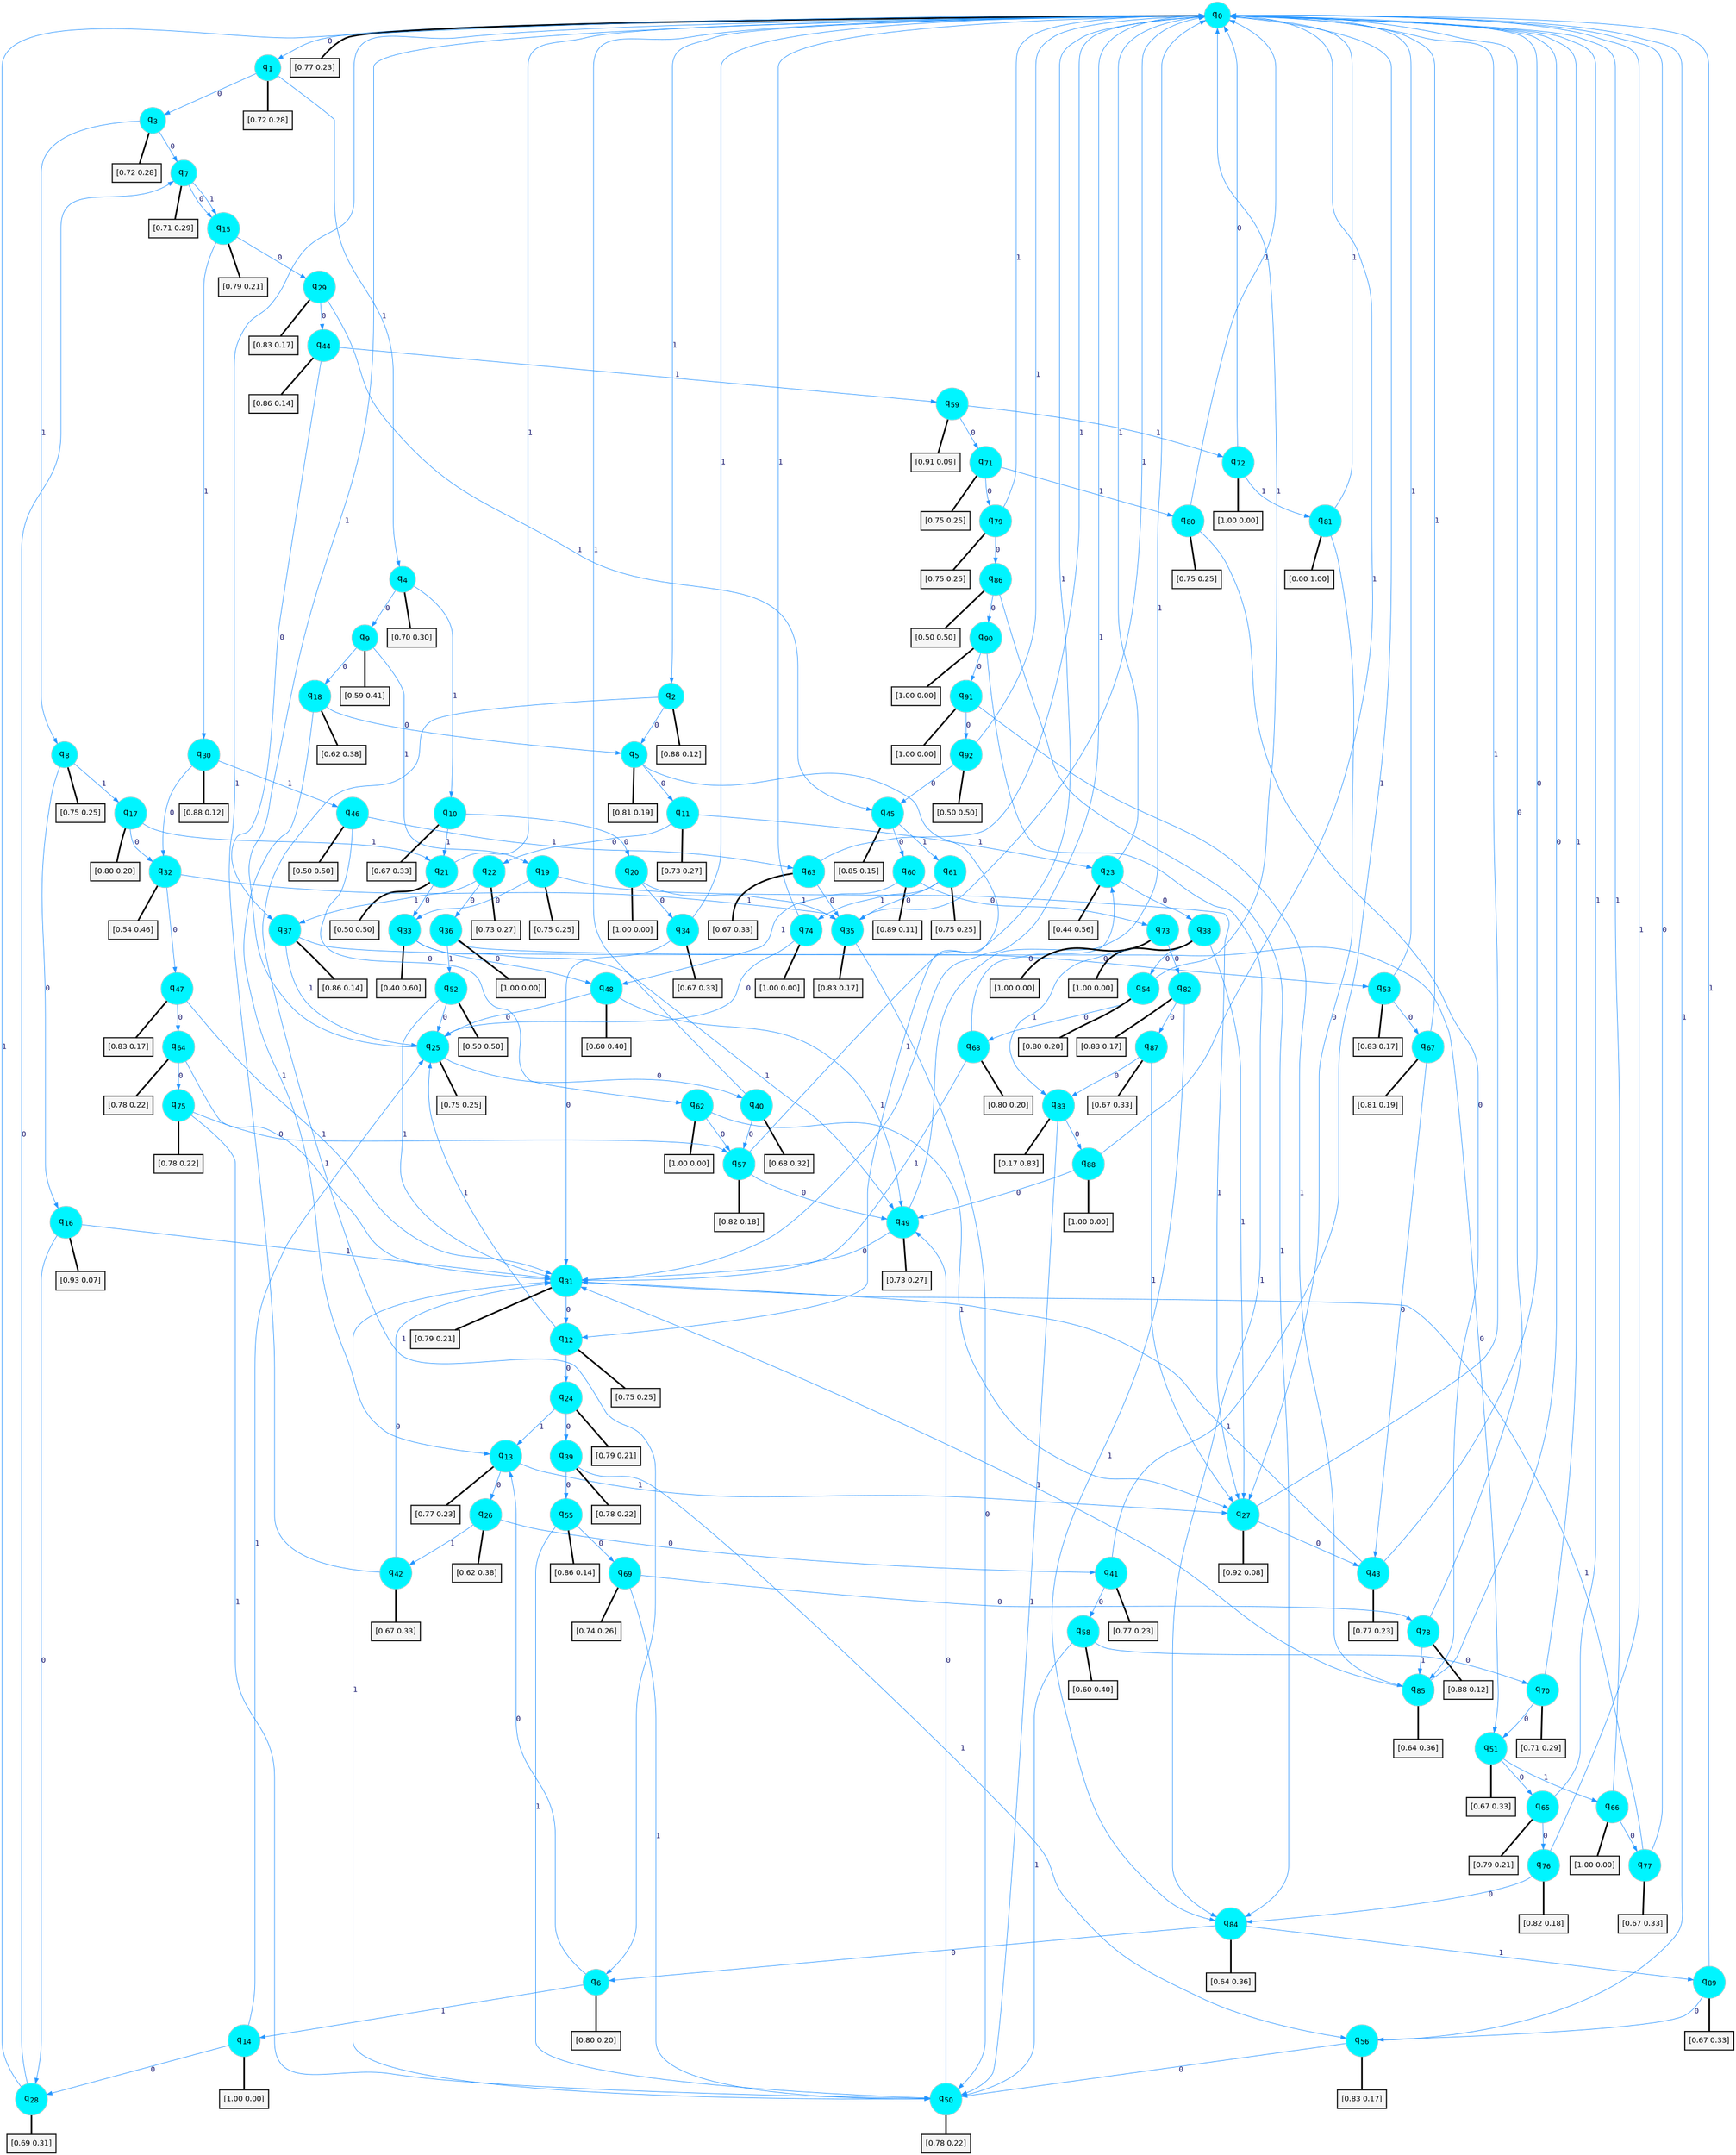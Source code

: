 digraph G {
graph [
bgcolor=transparent, dpi=300, rankdir=TD, size="40,25"];
node [
color=gray, fillcolor=turquoise1, fontcolor=black, fontname=Helvetica, fontsize=16, fontweight=bold, shape=circle, style=filled];
edge [
arrowsize=1, color=dodgerblue1, fontcolor=midnightblue, fontname=courier, fontweight=bold, penwidth=1, style=solid, weight=20];
0[label=<q<SUB>0</SUB>>];
1[label=<q<SUB>1</SUB>>];
2[label=<q<SUB>2</SUB>>];
3[label=<q<SUB>3</SUB>>];
4[label=<q<SUB>4</SUB>>];
5[label=<q<SUB>5</SUB>>];
6[label=<q<SUB>6</SUB>>];
7[label=<q<SUB>7</SUB>>];
8[label=<q<SUB>8</SUB>>];
9[label=<q<SUB>9</SUB>>];
10[label=<q<SUB>10</SUB>>];
11[label=<q<SUB>11</SUB>>];
12[label=<q<SUB>12</SUB>>];
13[label=<q<SUB>13</SUB>>];
14[label=<q<SUB>14</SUB>>];
15[label=<q<SUB>15</SUB>>];
16[label=<q<SUB>16</SUB>>];
17[label=<q<SUB>17</SUB>>];
18[label=<q<SUB>18</SUB>>];
19[label=<q<SUB>19</SUB>>];
20[label=<q<SUB>20</SUB>>];
21[label=<q<SUB>21</SUB>>];
22[label=<q<SUB>22</SUB>>];
23[label=<q<SUB>23</SUB>>];
24[label=<q<SUB>24</SUB>>];
25[label=<q<SUB>25</SUB>>];
26[label=<q<SUB>26</SUB>>];
27[label=<q<SUB>27</SUB>>];
28[label=<q<SUB>28</SUB>>];
29[label=<q<SUB>29</SUB>>];
30[label=<q<SUB>30</SUB>>];
31[label=<q<SUB>31</SUB>>];
32[label=<q<SUB>32</SUB>>];
33[label=<q<SUB>33</SUB>>];
34[label=<q<SUB>34</SUB>>];
35[label=<q<SUB>35</SUB>>];
36[label=<q<SUB>36</SUB>>];
37[label=<q<SUB>37</SUB>>];
38[label=<q<SUB>38</SUB>>];
39[label=<q<SUB>39</SUB>>];
40[label=<q<SUB>40</SUB>>];
41[label=<q<SUB>41</SUB>>];
42[label=<q<SUB>42</SUB>>];
43[label=<q<SUB>43</SUB>>];
44[label=<q<SUB>44</SUB>>];
45[label=<q<SUB>45</SUB>>];
46[label=<q<SUB>46</SUB>>];
47[label=<q<SUB>47</SUB>>];
48[label=<q<SUB>48</SUB>>];
49[label=<q<SUB>49</SUB>>];
50[label=<q<SUB>50</SUB>>];
51[label=<q<SUB>51</SUB>>];
52[label=<q<SUB>52</SUB>>];
53[label=<q<SUB>53</SUB>>];
54[label=<q<SUB>54</SUB>>];
55[label=<q<SUB>55</SUB>>];
56[label=<q<SUB>56</SUB>>];
57[label=<q<SUB>57</SUB>>];
58[label=<q<SUB>58</SUB>>];
59[label=<q<SUB>59</SUB>>];
60[label=<q<SUB>60</SUB>>];
61[label=<q<SUB>61</SUB>>];
62[label=<q<SUB>62</SUB>>];
63[label=<q<SUB>63</SUB>>];
64[label=<q<SUB>64</SUB>>];
65[label=<q<SUB>65</SUB>>];
66[label=<q<SUB>66</SUB>>];
67[label=<q<SUB>67</SUB>>];
68[label=<q<SUB>68</SUB>>];
69[label=<q<SUB>69</SUB>>];
70[label=<q<SUB>70</SUB>>];
71[label=<q<SUB>71</SUB>>];
72[label=<q<SUB>72</SUB>>];
73[label=<q<SUB>73</SUB>>];
74[label=<q<SUB>74</SUB>>];
75[label=<q<SUB>75</SUB>>];
76[label=<q<SUB>76</SUB>>];
77[label=<q<SUB>77</SUB>>];
78[label=<q<SUB>78</SUB>>];
79[label=<q<SUB>79</SUB>>];
80[label=<q<SUB>80</SUB>>];
81[label=<q<SUB>81</SUB>>];
82[label=<q<SUB>82</SUB>>];
83[label=<q<SUB>83</SUB>>];
84[label=<q<SUB>84</SUB>>];
85[label=<q<SUB>85</SUB>>];
86[label=<q<SUB>86</SUB>>];
87[label=<q<SUB>87</SUB>>];
88[label=<q<SUB>88</SUB>>];
89[label=<q<SUB>89</SUB>>];
90[label=<q<SUB>90</SUB>>];
91[label=<q<SUB>91</SUB>>];
92[label=<q<SUB>92</SUB>>];
93[label="[0.77 0.23]", shape=box,fontcolor=black, fontname=Helvetica, fontsize=14, penwidth=2, fillcolor=whitesmoke,color=black];
94[label="[0.72 0.28]", shape=box,fontcolor=black, fontname=Helvetica, fontsize=14, penwidth=2, fillcolor=whitesmoke,color=black];
95[label="[0.88 0.12]", shape=box,fontcolor=black, fontname=Helvetica, fontsize=14, penwidth=2, fillcolor=whitesmoke,color=black];
96[label="[0.72 0.28]", shape=box,fontcolor=black, fontname=Helvetica, fontsize=14, penwidth=2, fillcolor=whitesmoke,color=black];
97[label="[0.70 0.30]", shape=box,fontcolor=black, fontname=Helvetica, fontsize=14, penwidth=2, fillcolor=whitesmoke,color=black];
98[label="[0.81 0.19]", shape=box,fontcolor=black, fontname=Helvetica, fontsize=14, penwidth=2, fillcolor=whitesmoke,color=black];
99[label="[0.80 0.20]", shape=box,fontcolor=black, fontname=Helvetica, fontsize=14, penwidth=2, fillcolor=whitesmoke,color=black];
100[label="[0.71 0.29]", shape=box,fontcolor=black, fontname=Helvetica, fontsize=14, penwidth=2, fillcolor=whitesmoke,color=black];
101[label="[0.75 0.25]", shape=box,fontcolor=black, fontname=Helvetica, fontsize=14, penwidth=2, fillcolor=whitesmoke,color=black];
102[label="[0.59 0.41]", shape=box,fontcolor=black, fontname=Helvetica, fontsize=14, penwidth=2, fillcolor=whitesmoke,color=black];
103[label="[0.67 0.33]", shape=box,fontcolor=black, fontname=Helvetica, fontsize=14, penwidth=2, fillcolor=whitesmoke,color=black];
104[label="[0.73 0.27]", shape=box,fontcolor=black, fontname=Helvetica, fontsize=14, penwidth=2, fillcolor=whitesmoke,color=black];
105[label="[0.75 0.25]", shape=box,fontcolor=black, fontname=Helvetica, fontsize=14, penwidth=2, fillcolor=whitesmoke,color=black];
106[label="[0.77 0.23]", shape=box,fontcolor=black, fontname=Helvetica, fontsize=14, penwidth=2, fillcolor=whitesmoke,color=black];
107[label="[1.00 0.00]", shape=box,fontcolor=black, fontname=Helvetica, fontsize=14, penwidth=2, fillcolor=whitesmoke,color=black];
108[label="[0.79 0.21]", shape=box,fontcolor=black, fontname=Helvetica, fontsize=14, penwidth=2, fillcolor=whitesmoke,color=black];
109[label="[0.93 0.07]", shape=box,fontcolor=black, fontname=Helvetica, fontsize=14, penwidth=2, fillcolor=whitesmoke,color=black];
110[label="[0.80 0.20]", shape=box,fontcolor=black, fontname=Helvetica, fontsize=14, penwidth=2, fillcolor=whitesmoke,color=black];
111[label="[0.62 0.38]", shape=box,fontcolor=black, fontname=Helvetica, fontsize=14, penwidth=2, fillcolor=whitesmoke,color=black];
112[label="[0.75 0.25]", shape=box,fontcolor=black, fontname=Helvetica, fontsize=14, penwidth=2, fillcolor=whitesmoke,color=black];
113[label="[1.00 0.00]", shape=box,fontcolor=black, fontname=Helvetica, fontsize=14, penwidth=2, fillcolor=whitesmoke,color=black];
114[label="[0.50 0.50]", shape=box,fontcolor=black, fontname=Helvetica, fontsize=14, penwidth=2, fillcolor=whitesmoke,color=black];
115[label="[0.73 0.27]", shape=box,fontcolor=black, fontname=Helvetica, fontsize=14, penwidth=2, fillcolor=whitesmoke,color=black];
116[label="[0.44 0.56]", shape=box,fontcolor=black, fontname=Helvetica, fontsize=14, penwidth=2, fillcolor=whitesmoke,color=black];
117[label="[0.79 0.21]", shape=box,fontcolor=black, fontname=Helvetica, fontsize=14, penwidth=2, fillcolor=whitesmoke,color=black];
118[label="[0.75 0.25]", shape=box,fontcolor=black, fontname=Helvetica, fontsize=14, penwidth=2, fillcolor=whitesmoke,color=black];
119[label="[0.62 0.38]", shape=box,fontcolor=black, fontname=Helvetica, fontsize=14, penwidth=2, fillcolor=whitesmoke,color=black];
120[label="[0.92 0.08]", shape=box,fontcolor=black, fontname=Helvetica, fontsize=14, penwidth=2, fillcolor=whitesmoke,color=black];
121[label="[0.69 0.31]", shape=box,fontcolor=black, fontname=Helvetica, fontsize=14, penwidth=2, fillcolor=whitesmoke,color=black];
122[label="[0.83 0.17]", shape=box,fontcolor=black, fontname=Helvetica, fontsize=14, penwidth=2, fillcolor=whitesmoke,color=black];
123[label="[0.88 0.12]", shape=box,fontcolor=black, fontname=Helvetica, fontsize=14, penwidth=2, fillcolor=whitesmoke,color=black];
124[label="[0.79 0.21]", shape=box,fontcolor=black, fontname=Helvetica, fontsize=14, penwidth=2, fillcolor=whitesmoke,color=black];
125[label="[0.54 0.46]", shape=box,fontcolor=black, fontname=Helvetica, fontsize=14, penwidth=2, fillcolor=whitesmoke,color=black];
126[label="[0.40 0.60]", shape=box,fontcolor=black, fontname=Helvetica, fontsize=14, penwidth=2, fillcolor=whitesmoke,color=black];
127[label="[0.67 0.33]", shape=box,fontcolor=black, fontname=Helvetica, fontsize=14, penwidth=2, fillcolor=whitesmoke,color=black];
128[label="[0.83 0.17]", shape=box,fontcolor=black, fontname=Helvetica, fontsize=14, penwidth=2, fillcolor=whitesmoke,color=black];
129[label="[1.00 0.00]", shape=box,fontcolor=black, fontname=Helvetica, fontsize=14, penwidth=2, fillcolor=whitesmoke,color=black];
130[label="[0.86 0.14]", shape=box,fontcolor=black, fontname=Helvetica, fontsize=14, penwidth=2, fillcolor=whitesmoke,color=black];
131[label="[1.00 0.00]", shape=box,fontcolor=black, fontname=Helvetica, fontsize=14, penwidth=2, fillcolor=whitesmoke,color=black];
132[label="[0.78 0.22]", shape=box,fontcolor=black, fontname=Helvetica, fontsize=14, penwidth=2, fillcolor=whitesmoke,color=black];
133[label="[0.68 0.32]", shape=box,fontcolor=black, fontname=Helvetica, fontsize=14, penwidth=2, fillcolor=whitesmoke,color=black];
134[label="[0.77 0.23]", shape=box,fontcolor=black, fontname=Helvetica, fontsize=14, penwidth=2, fillcolor=whitesmoke,color=black];
135[label="[0.67 0.33]", shape=box,fontcolor=black, fontname=Helvetica, fontsize=14, penwidth=2, fillcolor=whitesmoke,color=black];
136[label="[0.77 0.23]", shape=box,fontcolor=black, fontname=Helvetica, fontsize=14, penwidth=2, fillcolor=whitesmoke,color=black];
137[label="[0.86 0.14]", shape=box,fontcolor=black, fontname=Helvetica, fontsize=14, penwidth=2, fillcolor=whitesmoke,color=black];
138[label="[0.85 0.15]", shape=box,fontcolor=black, fontname=Helvetica, fontsize=14, penwidth=2, fillcolor=whitesmoke,color=black];
139[label="[0.50 0.50]", shape=box,fontcolor=black, fontname=Helvetica, fontsize=14, penwidth=2, fillcolor=whitesmoke,color=black];
140[label="[0.83 0.17]", shape=box,fontcolor=black, fontname=Helvetica, fontsize=14, penwidth=2, fillcolor=whitesmoke,color=black];
141[label="[0.60 0.40]", shape=box,fontcolor=black, fontname=Helvetica, fontsize=14, penwidth=2, fillcolor=whitesmoke,color=black];
142[label="[0.73 0.27]", shape=box,fontcolor=black, fontname=Helvetica, fontsize=14, penwidth=2, fillcolor=whitesmoke,color=black];
143[label="[0.78 0.22]", shape=box,fontcolor=black, fontname=Helvetica, fontsize=14, penwidth=2, fillcolor=whitesmoke,color=black];
144[label="[0.67 0.33]", shape=box,fontcolor=black, fontname=Helvetica, fontsize=14, penwidth=2, fillcolor=whitesmoke,color=black];
145[label="[0.50 0.50]", shape=box,fontcolor=black, fontname=Helvetica, fontsize=14, penwidth=2, fillcolor=whitesmoke,color=black];
146[label="[0.83 0.17]", shape=box,fontcolor=black, fontname=Helvetica, fontsize=14, penwidth=2, fillcolor=whitesmoke,color=black];
147[label="[0.80 0.20]", shape=box,fontcolor=black, fontname=Helvetica, fontsize=14, penwidth=2, fillcolor=whitesmoke,color=black];
148[label="[0.86 0.14]", shape=box,fontcolor=black, fontname=Helvetica, fontsize=14, penwidth=2, fillcolor=whitesmoke,color=black];
149[label="[0.83 0.17]", shape=box,fontcolor=black, fontname=Helvetica, fontsize=14, penwidth=2, fillcolor=whitesmoke,color=black];
150[label="[0.82 0.18]", shape=box,fontcolor=black, fontname=Helvetica, fontsize=14, penwidth=2, fillcolor=whitesmoke,color=black];
151[label="[0.60 0.40]", shape=box,fontcolor=black, fontname=Helvetica, fontsize=14, penwidth=2, fillcolor=whitesmoke,color=black];
152[label="[0.91 0.09]", shape=box,fontcolor=black, fontname=Helvetica, fontsize=14, penwidth=2, fillcolor=whitesmoke,color=black];
153[label="[0.89 0.11]", shape=box,fontcolor=black, fontname=Helvetica, fontsize=14, penwidth=2, fillcolor=whitesmoke,color=black];
154[label="[0.75 0.25]", shape=box,fontcolor=black, fontname=Helvetica, fontsize=14, penwidth=2, fillcolor=whitesmoke,color=black];
155[label="[1.00 0.00]", shape=box,fontcolor=black, fontname=Helvetica, fontsize=14, penwidth=2, fillcolor=whitesmoke,color=black];
156[label="[0.67 0.33]", shape=box,fontcolor=black, fontname=Helvetica, fontsize=14, penwidth=2, fillcolor=whitesmoke,color=black];
157[label="[0.78 0.22]", shape=box,fontcolor=black, fontname=Helvetica, fontsize=14, penwidth=2, fillcolor=whitesmoke,color=black];
158[label="[0.79 0.21]", shape=box,fontcolor=black, fontname=Helvetica, fontsize=14, penwidth=2, fillcolor=whitesmoke,color=black];
159[label="[1.00 0.00]", shape=box,fontcolor=black, fontname=Helvetica, fontsize=14, penwidth=2, fillcolor=whitesmoke,color=black];
160[label="[0.81 0.19]", shape=box,fontcolor=black, fontname=Helvetica, fontsize=14, penwidth=2, fillcolor=whitesmoke,color=black];
161[label="[0.80 0.20]", shape=box,fontcolor=black, fontname=Helvetica, fontsize=14, penwidth=2, fillcolor=whitesmoke,color=black];
162[label="[0.74 0.26]", shape=box,fontcolor=black, fontname=Helvetica, fontsize=14, penwidth=2, fillcolor=whitesmoke,color=black];
163[label="[0.71 0.29]", shape=box,fontcolor=black, fontname=Helvetica, fontsize=14, penwidth=2, fillcolor=whitesmoke,color=black];
164[label="[0.75 0.25]", shape=box,fontcolor=black, fontname=Helvetica, fontsize=14, penwidth=2, fillcolor=whitesmoke,color=black];
165[label="[1.00 0.00]", shape=box,fontcolor=black, fontname=Helvetica, fontsize=14, penwidth=2, fillcolor=whitesmoke,color=black];
166[label="[1.00 0.00]", shape=box,fontcolor=black, fontname=Helvetica, fontsize=14, penwidth=2, fillcolor=whitesmoke,color=black];
167[label="[1.00 0.00]", shape=box,fontcolor=black, fontname=Helvetica, fontsize=14, penwidth=2, fillcolor=whitesmoke,color=black];
168[label="[0.78 0.22]", shape=box,fontcolor=black, fontname=Helvetica, fontsize=14, penwidth=2, fillcolor=whitesmoke,color=black];
169[label="[0.82 0.18]", shape=box,fontcolor=black, fontname=Helvetica, fontsize=14, penwidth=2, fillcolor=whitesmoke,color=black];
170[label="[0.67 0.33]", shape=box,fontcolor=black, fontname=Helvetica, fontsize=14, penwidth=2, fillcolor=whitesmoke,color=black];
171[label="[0.88 0.12]", shape=box,fontcolor=black, fontname=Helvetica, fontsize=14, penwidth=2, fillcolor=whitesmoke,color=black];
172[label="[0.75 0.25]", shape=box,fontcolor=black, fontname=Helvetica, fontsize=14, penwidth=2, fillcolor=whitesmoke,color=black];
173[label="[0.75 0.25]", shape=box,fontcolor=black, fontname=Helvetica, fontsize=14, penwidth=2, fillcolor=whitesmoke,color=black];
174[label="[0.00 1.00]", shape=box,fontcolor=black, fontname=Helvetica, fontsize=14, penwidth=2, fillcolor=whitesmoke,color=black];
175[label="[0.83 0.17]", shape=box,fontcolor=black, fontname=Helvetica, fontsize=14, penwidth=2, fillcolor=whitesmoke,color=black];
176[label="[0.17 0.83]", shape=box,fontcolor=black, fontname=Helvetica, fontsize=14, penwidth=2, fillcolor=whitesmoke,color=black];
177[label="[0.64 0.36]", shape=box,fontcolor=black, fontname=Helvetica, fontsize=14, penwidth=2, fillcolor=whitesmoke,color=black];
178[label="[0.64 0.36]", shape=box,fontcolor=black, fontname=Helvetica, fontsize=14, penwidth=2, fillcolor=whitesmoke,color=black];
179[label="[0.50 0.50]", shape=box,fontcolor=black, fontname=Helvetica, fontsize=14, penwidth=2, fillcolor=whitesmoke,color=black];
180[label="[0.67 0.33]", shape=box,fontcolor=black, fontname=Helvetica, fontsize=14, penwidth=2, fillcolor=whitesmoke,color=black];
181[label="[1.00 0.00]", shape=box,fontcolor=black, fontname=Helvetica, fontsize=14, penwidth=2, fillcolor=whitesmoke,color=black];
182[label="[0.67 0.33]", shape=box,fontcolor=black, fontname=Helvetica, fontsize=14, penwidth=2, fillcolor=whitesmoke,color=black];
183[label="[1.00 0.00]", shape=box,fontcolor=black, fontname=Helvetica, fontsize=14, penwidth=2, fillcolor=whitesmoke,color=black];
184[label="[1.00 0.00]", shape=box,fontcolor=black, fontname=Helvetica, fontsize=14, penwidth=2, fillcolor=whitesmoke,color=black];
185[label="[0.50 0.50]", shape=box,fontcolor=black, fontname=Helvetica, fontsize=14, penwidth=2, fillcolor=whitesmoke,color=black];
0->1 [label=0];
0->2 [label=1];
0->93 [arrowhead=none, penwidth=3,color=black];
1->3 [label=0];
1->4 [label=1];
1->94 [arrowhead=none, penwidth=3,color=black];
2->5 [label=0];
2->6 [label=1];
2->95 [arrowhead=none, penwidth=3,color=black];
3->7 [label=0];
3->8 [label=1];
3->96 [arrowhead=none, penwidth=3,color=black];
4->9 [label=0];
4->10 [label=1];
4->97 [arrowhead=none, penwidth=3,color=black];
5->11 [label=0];
5->12 [label=1];
5->98 [arrowhead=none, penwidth=3,color=black];
6->13 [label=0];
6->14 [label=1];
6->99 [arrowhead=none, penwidth=3,color=black];
7->15 [label=0];
7->15 [label=1];
7->100 [arrowhead=none, penwidth=3,color=black];
8->16 [label=0];
8->17 [label=1];
8->101 [arrowhead=none, penwidth=3,color=black];
9->18 [label=0];
9->19 [label=1];
9->102 [arrowhead=none, penwidth=3,color=black];
10->20 [label=0];
10->21 [label=1];
10->103 [arrowhead=none, penwidth=3,color=black];
11->22 [label=0];
11->23 [label=1];
11->104 [arrowhead=none, penwidth=3,color=black];
12->24 [label=0];
12->25 [label=1];
12->105 [arrowhead=none, penwidth=3,color=black];
13->26 [label=0];
13->27 [label=1];
13->106 [arrowhead=none, penwidth=3,color=black];
14->28 [label=0];
14->25 [label=1];
14->107 [arrowhead=none, penwidth=3,color=black];
15->29 [label=0];
15->30 [label=1];
15->108 [arrowhead=none, penwidth=3,color=black];
16->28 [label=0];
16->31 [label=1];
16->109 [arrowhead=none, penwidth=3,color=black];
17->32 [label=0];
17->21 [label=1];
17->110 [arrowhead=none, penwidth=3,color=black];
18->5 [label=0];
18->13 [label=1];
18->111 [arrowhead=none, penwidth=3,color=black];
19->33 [label=0];
19->27 [label=1];
19->112 [arrowhead=none, penwidth=3,color=black];
20->34 [label=0];
20->35 [label=1];
20->113 [arrowhead=none, penwidth=3,color=black];
21->33 [label=0];
21->0 [label=1];
21->114 [arrowhead=none, penwidth=3,color=black];
22->36 [label=0];
22->37 [label=1];
22->115 [arrowhead=none, penwidth=3,color=black];
23->38 [label=0];
23->0 [label=1];
23->116 [arrowhead=none, penwidth=3,color=black];
24->39 [label=0];
24->13 [label=1];
24->117 [arrowhead=none, penwidth=3,color=black];
25->40 [label=0];
25->0 [label=1];
25->118 [arrowhead=none, penwidth=3,color=black];
26->41 [label=0];
26->42 [label=1];
26->119 [arrowhead=none, penwidth=3,color=black];
27->43 [label=0];
27->0 [label=1];
27->120 [arrowhead=none, penwidth=3,color=black];
28->7 [label=0];
28->0 [label=1];
28->121 [arrowhead=none, penwidth=3,color=black];
29->44 [label=0];
29->45 [label=1];
29->122 [arrowhead=none, penwidth=3,color=black];
30->32 [label=0];
30->46 [label=1];
30->123 [arrowhead=none, penwidth=3,color=black];
31->12 [label=0];
31->0 [label=1];
31->124 [arrowhead=none, penwidth=3,color=black];
32->47 [label=0];
32->35 [label=1];
32->125 [arrowhead=none, penwidth=3,color=black];
33->48 [label=0];
33->49 [label=1];
33->126 [arrowhead=none, penwidth=3,color=black];
34->31 [label=0];
34->0 [label=1];
34->127 [arrowhead=none, penwidth=3,color=black];
35->50 [label=0];
35->0 [label=1];
35->128 [arrowhead=none, penwidth=3,color=black];
36->51 [label=0];
36->52 [label=1];
36->129 [arrowhead=none, penwidth=3,color=black];
37->53 [label=0];
37->25 [label=1];
37->130 [arrowhead=none, penwidth=3,color=black];
38->54 [label=0];
38->27 [label=1];
38->131 [arrowhead=none, penwidth=3,color=black];
39->55 [label=0];
39->56 [label=1];
39->132 [arrowhead=none, penwidth=3,color=black];
40->57 [label=0];
40->0 [label=1];
40->133 [arrowhead=none, penwidth=3,color=black];
41->58 [label=0];
41->0 [label=1];
41->134 [arrowhead=none, penwidth=3,color=black];
42->31 [label=0];
42->0 [label=1];
42->135 [arrowhead=none, penwidth=3,color=black];
43->0 [label=0];
43->31 [label=1];
43->136 [arrowhead=none, penwidth=3,color=black];
44->37 [label=0];
44->59 [label=1];
44->137 [arrowhead=none, penwidth=3,color=black];
45->60 [label=0];
45->61 [label=1];
45->138 [arrowhead=none, penwidth=3,color=black];
46->62 [label=0];
46->63 [label=1];
46->139 [arrowhead=none, penwidth=3,color=black];
47->64 [label=0];
47->31 [label=1];
47->140 [arrowhead=none, penwidth=3,color=black];
48->25 [label=0];
48->49 [label=1];
48->141 [arrowhead=none, penwidth=3,color=black];
49->31 [label=0];
49->0 [label=1];
49->142 [arrowhead=none, penwidth=3,color=black];
50->49 [label=0];
50->31 [label=1];
50->143 [arrowhead=none, penwidth=3,color=black];
51->65 [label=0];
51->66 [label=1];
51->144 [arrowhead=none, penwidth=3,color=black];
52->25 [label=0];
52->31 [label=1];
52->145 [arrowhead=none, penwidth=3,color=black];
53->67 [label=0];
53->0 [label=1];
53->146 [arrowhead=none, penwidth=3,color=black];
54->68 [label=0];
54->0 [label=1];
54->147 [arrowhead=none, penwidth=3,color=black];
55->69 [label=0];
55->50 [label=1];
55->148 [arrowhead=none, penwidth=3,color=black];
56->50 [label=0];
56->0 [label=1];
56->149 [arrowhead=none, penwidth=3,color=black];
57->49 [label=0];
57->0 [label=1];
57->150 [arrowhead=none, penwidth=3,color=black];
58->70 [label=0];
58->50 [label=1];
58->151 [arrowhead=none, penwidth=3,color=black];
59->71 [label=0];
59->72 [label=1];
59->152 [arrowhead=none, penwidth=3,color=black];
60->73 [label=0];
60->48 [label=1];
60->153 [arrowhead=none, penwidth=3,color=black];
61->35 [label=0];
61->74 [label=1];
61->154 [arrowhead=none, penwidth=3,color=black];
62->57 [label=0];
62->27 [label=1];
62->155 [arrowhead=none, penwidth=3,color=black];
63->35 [label=0];
63->0 [label=1];
63->156 [arrowhead=none, penwidth=3,color=black];
64->75 [label=0];
64->31 [label=1];
64->157 [arrowhead=none, penwidth=3,color=black];
65->76 [label=0];
65->0 [label=1];
65->158 [arrowhead=none, penwidth=3,color=black];
66->77 [label=0];
66->0 [label=1];
66->159 [arrowhead=none, penwidth=3,color=black];
67->43 [label=0];
67->0 [label=1];
67->160 [arrowhead=none, penwidth=3,color=black];
68->23 [label=0];
68->31 [label=1];
68->161 [arrowhead=none, penwidth=3,color=black];
69->78 [label=0];
69->50 [label=1];
69->162 [arrowhead=none, penwidth=3,color=black];
70->51 [label=0];
70->0 [label=1];
70->163 [arrowhead=none, penwidth=3,color=black];
71->79 [label=0];
71->80 [label=1];
71->164 [arrowhead=none, penwidth=3,color=black];
72->0 [label=0];
72->81 [label=1];
72->165 [arrowhead=none, penwidth=3,color=black];
73->82 [label=0];
73->83 [label=1];
73->166 [arrowhead=none, penwidth=3,color=black];
74->25 [label=0];
74->0 [label=1];
74->167 [arrowhead=none, penwidth=3,color=black];
75->57 [label=0];
75->50 [label=1];
75->168 [arrowhead=none, penwidth=3,color=black];
76->84 [label=0];
76->0 [label=1];
76->169 [arrowhead=none, penwidth=3,color=black];
77->0 [label=0];
77->31 [label=1];
77->170 [arrowhead=none, penwidth=3,color=black];
78->0 [label=0];
78->85 [label=1];
78->171 [arrowhead=none, penwidth=3,color=black];
79->86 [label=0];
79->0 [label=1];
79->172 [arrowhead=none, penwidth=3,color=black];
80->85 [label=0];
80->0 [label=1];
80->173 [arrowhead=none, penwidth=3,color=black];
81->27 [label=0];
81->0 [label=1];
81->174 [arrowhead=none, penwidth=3,color=black];
82->87 [label=0];
82->84 [label=1];
82->175 [arrowhead=none, penwidth=3,color=black];
83->88 [label=0];
83->50 [label=1];
83->176 [arrowhead=none, penwidth=3,color=black];
84->6 [label=0];
84->89 [label=1];
84->177 [arrowhead=none, penwidth=3,color=black];
85->0 [label=0];
85->31 [label=1];
85->178 [arrowhead=none, penwidth=3,color=black];
86->90 [label=0];
86->84 [label=1];
86->179 [arrowhead=none, penwidth=3,color=black];
87->83 [label=0];
87->27 [label=1];
87->180 [arrowhead=none, penwidth=3,color=black];
88->49 [label=0];
88->0 [label=1];
88->181 [arrowhead=none, penwidth=3,color=black];
89->56 [label=0];
89->0 [label=1];
89->182 [arrowhead=none, penwidth=3,color=black];
90->91 [label=0];
90->84 [label=1];
90->183 [arrowhead=none, penwidth=3,color=black];
91->92 [label=0];
91->85 [label=1];
91->184 [arrowhead=none, penwidth=3,color=black];
92->45 [label=0];
92->0 [label=1];
92->185 [arrowhead=none, penwidth=3,color=black];
}
